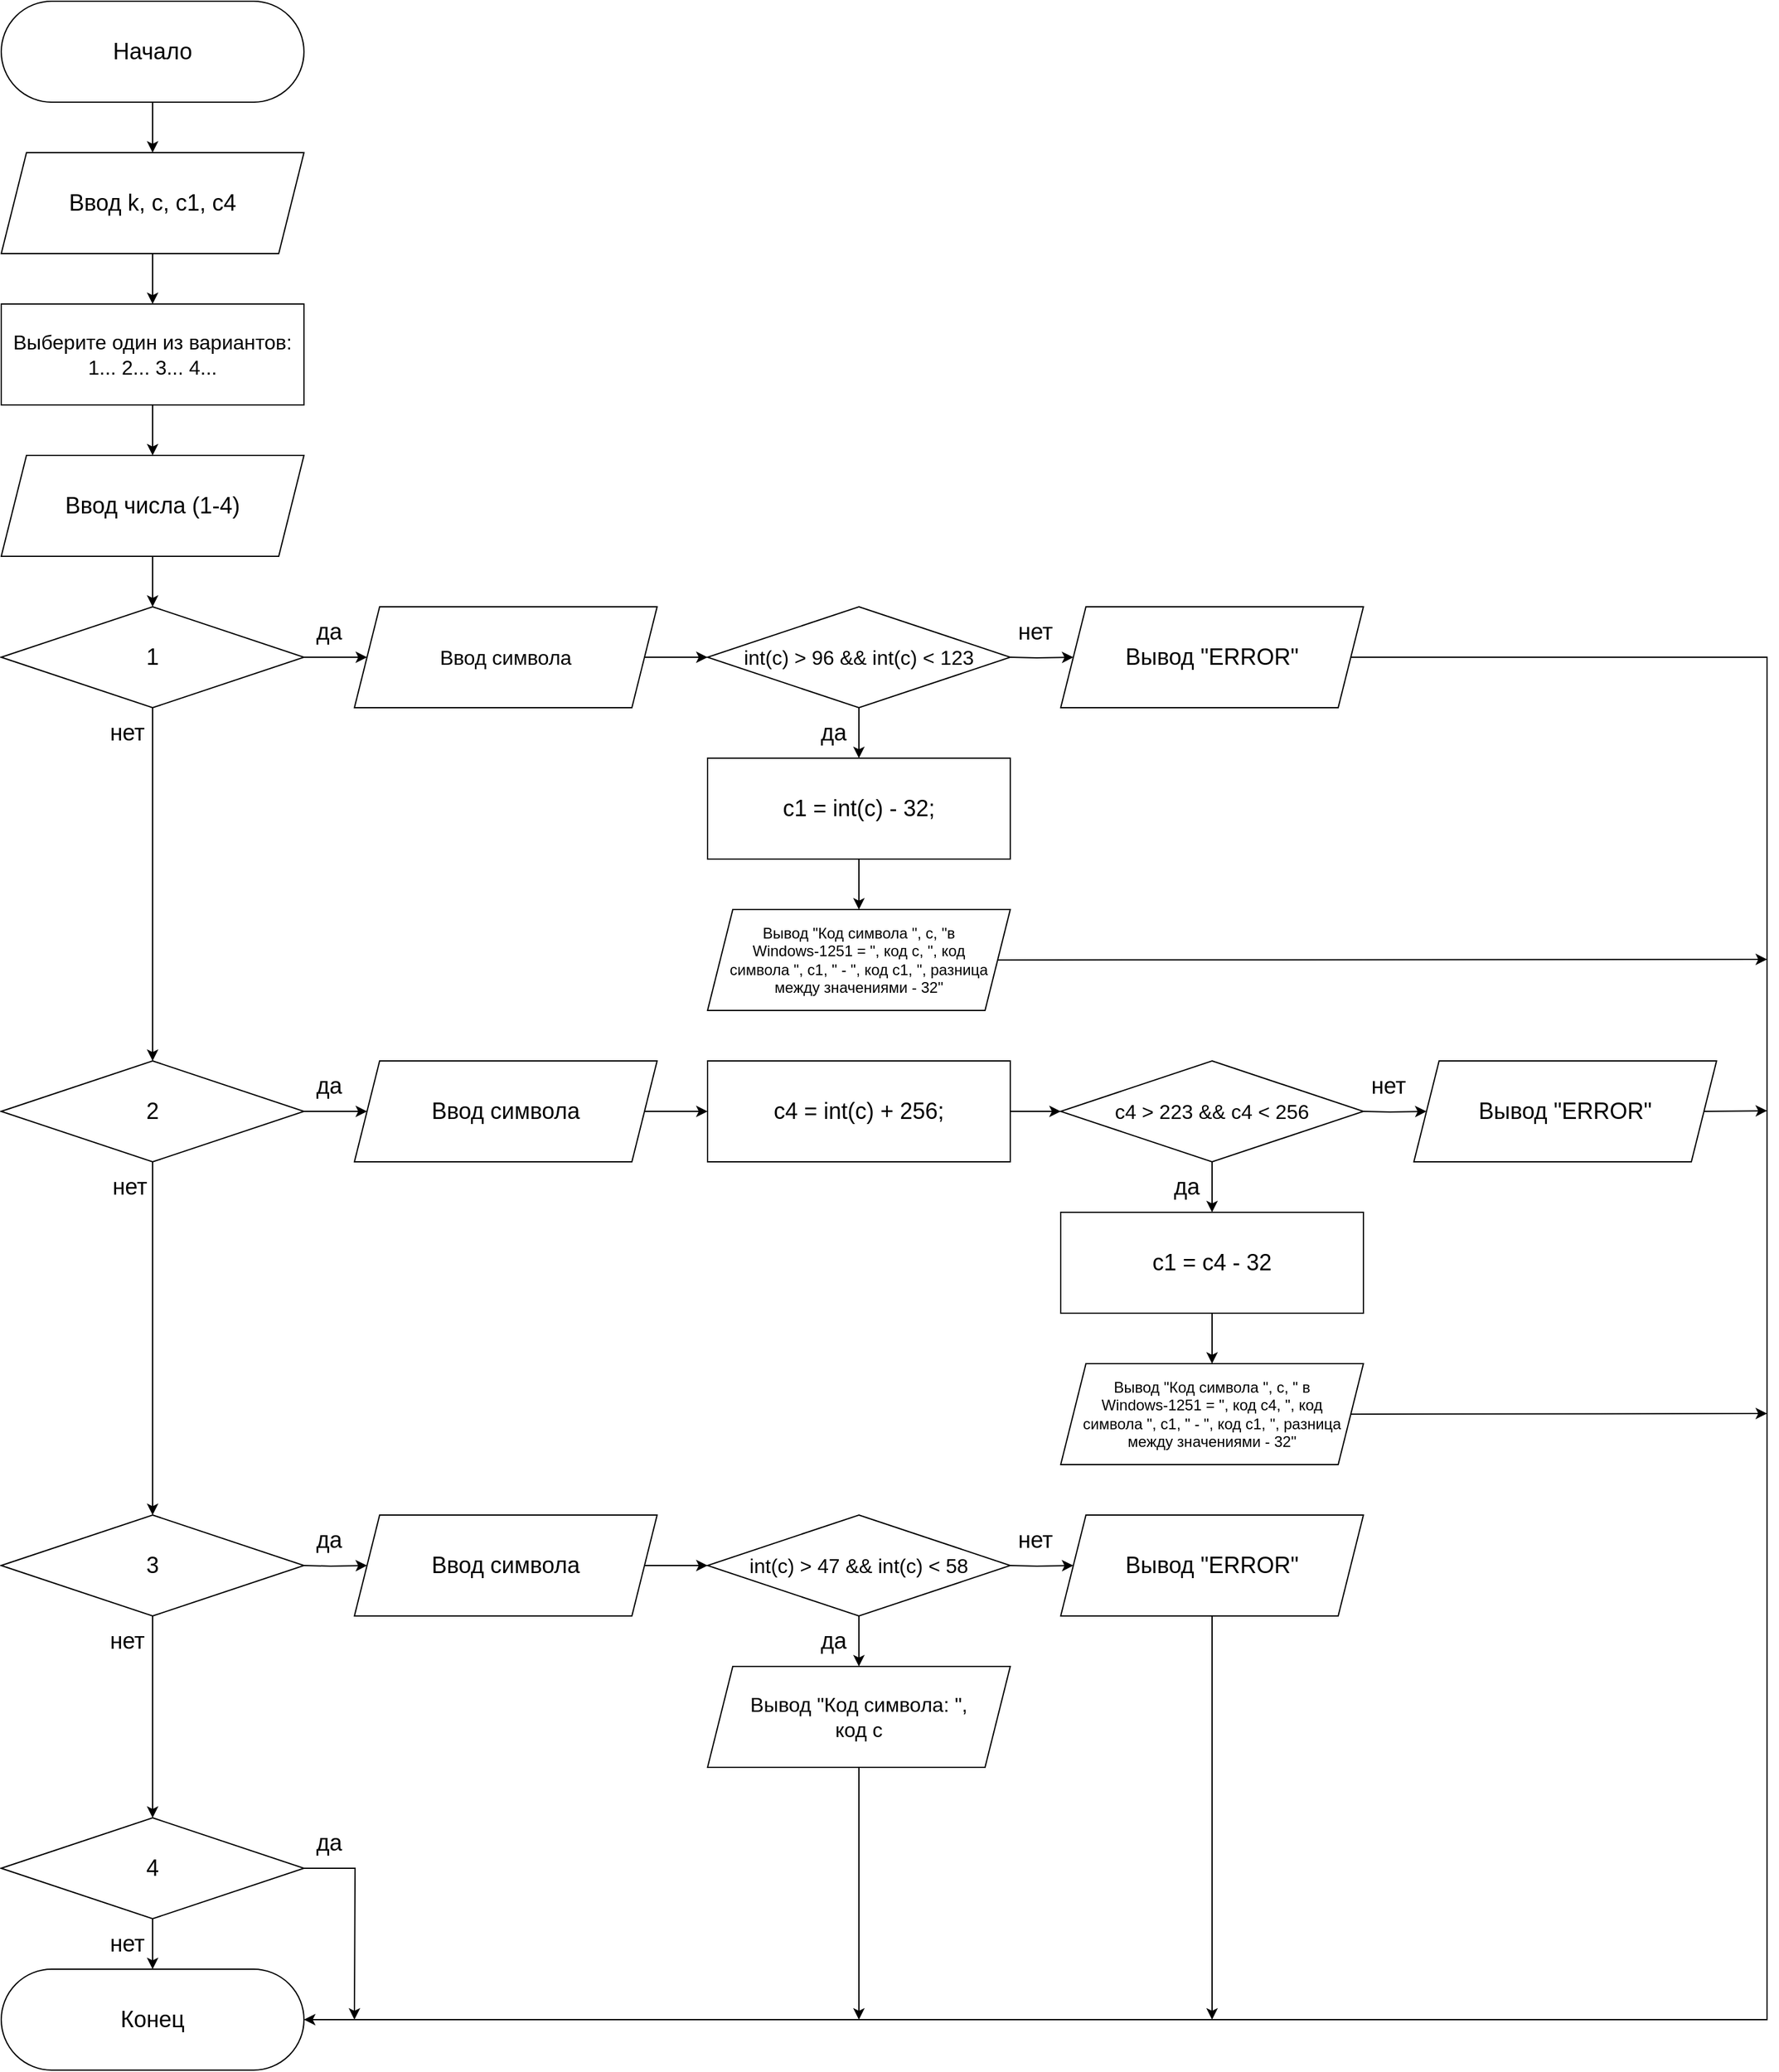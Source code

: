 <mxfile version="20.3.0" type="device"><diagram id="agtCJdqXNzTBRyNanDMa" name="Страница 1"><mxGraphModel dx="2595" dy="2108" grid="0" gridSize="10" guides="1" tooltips="1" connect="1" arrows="1" fold="1" page="0" pageScale="1" pageWidth="827" pageHeight="1169" math="0" shadow="0"><root><mxCell id="0"/><mxCell id="1" parent="0"/><mxCell id="QudrZodUDkM5dhmA7wi9-22" style="edgeStyle=orthogonalEdgeStyle;rounded=0;orthogonalLoop=1;jettySize=auto;html=1;exitX=0.5;exitY=1;exitDx=0;exitDy=0;entryX=0.5;entryY=0;entryDx=0;entryDy=0;fontSize=18;" parent="1" source="QudrZodUDkM5dhmA7wi9-1" edge="1"><mxGeometry relative="1" as="geometry"><mxPoint x="160" y="40" as="targetPoint"/></mxGeometry></mxCell><mxCell id="QudrZodUDkM5dhmA7wi9-1" value="Начало" style="rounded=1;whiteSpace=wrap;html=1;arcSize=50;fontSize=18;" parent="1" vertex="1"><mxGeometry x="40" y="-80" width="240" height="80" as="geometry"/></mxCell><mxCell id="QudrZodUDkM5dhmA7wi9-23" style="edgeStyle=orthogonalEdgeStyle;rounded=0;orthogonalLoop=1;jettySize=auto;html=1;exitX=0.5;exitY=1;exitDx=0;exitDy=0;entryX=0.5;entryY=0;entryDx=0;entryDy=0;fontSize=16;" parent="1" source="QudrZodUDkM5dhmA7wi9-2" target="QudrZodUDkM5dhmA7wi9-3" edge="1"><mxGeometry relative="1" as="geometry"/></mxCell><mxCell id="QudrZodUDkM5dhmA7wi9-2" value="Выберите один из вариантов:&lt;br style=&quot;font-size: 16px;&quot;&gt;1... 2... 3... 4..." style="rounded=0;whiteSpace=wrap;html=1;fontSize=16;" parent="1" vertex="1"><mxGeometry x="40" y="160" width="240" height="80" as="geometry"/></mxCell><mxCell id="QudrZodUDkM5dhmA7wi9-21" style="edgeStyle=orthogonalEdgeStyle;rounded=0;orthogonalLoop=1;jettySize=auto;html=1;exitX=0.5;exitY=1;exitDx=0;exitDy=0;entryX=0.5;entryY=0;entryDx=0;entryDy=0;fontSize=18;" parent="1" source="QudrZodUDkM5dhmA7wi9-3" target="QudrZodUDkM5dhmA7wi9-4" edge="1"><mxGeometry relative="1" as="geometry"/></mxCell><mxCell id="QudrZodUDkM5dhmA7wi9-3" value="Ввод числа (1-4)" style="shape=parallelogram;perimeter=parallelogramPerimeter;whiteSpace=wrap;html=1;fixedSize=1;fontSize=18;" parent="1" vertex="1"><mxGeometry x="40" y="280" width="240" height="80" as="geometry"/></mxCell><mxCell id="QudrZodUDkM5dhmA7wi9-24" style="edgeStyle=orthogonalEdgeStyle;rounded=0;orthogonalLoop=1;jettySize=auto;html=1;exitX=1;exitY=0.5;exitDx=0;exitDy=0;entryX=0;entryY=0.5;entryDx=0;entryDy=0;fontSize=18;" parent="1" source="QudrZodUDkM5dhmA7wi9-4" target="QudrZodUDkM5dhmA7wi9-7" edge="1"><mxGeometry relative="1" as="geometry"/></mxCell><mxCell id="QudrZodUDkM5dhmA7wi9-26" style="edgeStyle=orthogonalEdgeStyle;rounded=0;orthogonalLoop=1;jettySize=auto;html=1;exitX=0.5;exitY=1;exitDx=0;exitDy=0;entryX=0.5;entryY=0;entryDx=0;entryDy=0;" parent="1" source="QudrZodUDkM5dhmA7wi9-4" target="QudrZodUDkM5dhmA7wi9-25" edge="1"><mxGeometry relative="1" as="geometry"/></mxCell><mxCell id="QudrZodUDkM5dhmA7wi9-4" value="1" style="rhombus;whiteSpace=wrap;html=1;fontSize=18;" parent="1" vertex="1"><mxGeometry x="40" y="400" width="240" height="80" as="geometry"/></mxCell><mxCell id="QudrZodUDkM5dhmA7wi9-13" style="edgeStyle=orthogonalEdgeStyle;rounded=0;orthogonalLoop=1;jettySize=auto;html=1;exitX=1;exitY=0.5;exitDx=0;exitDy=0;entryX=0;entryY=0.5;entryDx=0;entryDy=0;fontSize=16;" parent="1" source="QudrZodUDkM5dhmA7wi9-7" edge="1"><mxGeometry relative="1" as="geometry"><mxPoint x="600" y="440" as="targetPoint"/></mxGeometry></mxCell><mxCell id="QudrZodUDkM5dhmA7wi9-7" value="Ввод символа" style="shape=parallelogram;perimeter=parallelogramPerimeter;whiteSpace=wrap;html=1;fixedSize=1;fontSize=16;" parent="1" vertex="1"><mxGeometry x="320" y="400" width="240" height="80" as="geometry"/></mxCell><mxCell id="QudrZodUDkM5dhmA7wi9-20" style="edgeStyle=orthogonalEdgeStyle;rounded=0;orthogonalLoop=1;jettySize=auto;html=1;exitX=0.5;exitY=1;exitDx=0;exitDy=0;entryX=0.5;entryY=0;entryDx=0;entryDy=0;" parent="1" source="QudrZodUDkM5dhmA7wi9-9" target="QudrZodUDkM5dhmA7wi9-18" edge="1"><mxGeometry relative="1" as="geometry"/></mxCell><mxCell id="QudrZodUDkM5dhmA7wi9-9" value="c1 = int(c) - 32;" style="rounded=0;whiteSpace=wrap;html=1;fontSize=18;" parent="1" vertex="1"><mxGeometry x="600" y="520" width="240" height="80" as="geometry"/></mxCell><mxCell id="QudrZodUDkM5dhmA7wi9-15" style="edgeStyle=orthogonalEdgeStyle;rounded=0;orthogonalLoop=1;jettySize=auto;html=1;exitX=0.5;exitY=1;exitDx=0;exitDy=0;entryX=0.5;entryY=0;entryDx=0;entryDy=0;fontSize=16;" parent="1" source="QudrZodUDkM5dhmA7wi9-12" target="QudrZodUDkM5dhmA7wi9-9" edge="1"><mxGeometry relative="1" as="geometry"/></mxCell><mxCell id="QudrZodUDkM5dhmA7wi9-12" value="int(c) &amp;gt; 96 &amp;amp;&amp;amp; int(c) &amp;lt; 123" style="rhombus;whiteSpace=wrap;html=1;fontSize=16;" parent="1" vertex="1"><mxGeometry x="600" y="400" width="240" height="80" as="geometry"/></mxCell><mxCell id="z2oIUApcygCiEVcLjsDu-2" style="edgeStyle=orthogonalEdgeStyle;rounded=0;orthogonalLoop=1;jettySize=auto;html=1;exitX=1;exitY=0.5;exitDx=0;exitDy=0;" edge="1" parent="1" source="QudrZodUDkM5dhmA7wi9-18"><mxGeometry relative="1" as="geometry"><mxPoint x="1440" y="679.5" as="targetPoint"/></mxGeometry></mxCell><mxCell id="QudrZodUDkM5dhmA7wi9-18" value="Вывод &quot;Код символа &quot;, c, &quot;в &lt;br&gt;Windows-1251 = &quot;, код c, &quot;, код &lt;br&gt;символа &quot;, c1, &quot; - &quot;, код c1, &quot;, разница между значениями - 32&quot;" style="shape=parallelogram;perimeter=parallelogramPerimeter;whiteSpace=wrap;html=1;fixedSize=1;" parent="1" vertex="1"><mxGeometry x="600" y="640" width="240" height="80" as="geometry"/></mxCell><mxCell id="QudrZodUDkM5dhmA7wi9-85" style="edgeStyle=orthogonalEdgeStyle;rounded=0;orthogonalLoop=1;jettySize=auto;html=1;exitX=1;exitY=0.5;exitDx=0;exitDy=0;fontSize=18;" parent="1" source="QudrZodUDkM5dhmA7wi9-25" target="QudrZodUDkM5dhmA7wi9-31" edge="1"><mxGeometry relative="1" as="geometry"/></mxCell><mxCell id="QudrZodUDkM5dhmA7wi9-25" value="2" style="rhombus;whiteSpace=wrap;html=1;fontSize=18;" parent="1" vertex="1"><mxGeometry x="40" y="760" width="240" height="80" as="geometry"/></mxCell><mxCell id="QudrZodUDkM5dhmA7wi9-30" style="edgeStyle=orthogonalEdgeStyle;rounded=0;orthogonalLoop=1;jettySize=auto;html=1;exitX=1;exitY=0.5;exitDx=0;exitDy=0;entryX=0;entryY=0.5;entryDx=0;entryDy=0;fontSize=18;" parent="1" source="QudrZodUDkM5dhmA7wi9-31" edge="1"><mxGeometry relative="1" as="geometry"><mxPoint x="600" y="800" as="targetPoint"/></mxGeometry></mxCell><mxCell id="QudrZodUDkM5dhmA7wi9-31" value="Ввод символа" style="shape=parallelogram;perimeter=parallelogramPerimeter;whiteSpace=wrap;html=1;fixedSize=1;fontSize=18;" parent="1" vertex="1"><mxGeometry x="320" y="760" width="240" height="80" as="geometry"/></mxCell><mxCell id="QudrZodUDkM5dhmA7wi9-32" style="edgeStyle=orthogonalEdgeStyle;rounded=0;orthogonalLoop=1;jettySize=auto;html=1;exitX=0.5;exitY=1;exitDx=0;exitDy=0;entryX=0.5;entryY=0;entryDx=0;entryDy=0;" parent="1" source="QudrZodUDkM5dhmA7wi9-33" target="QudrZodUDkM5dhmA7wi9-39" edge="1"><mxGeometry relative="1" as="geometry"/></mxCell><mxCell id="QudrZodUDkM5dhmA7wi9-33" value="c1 = c4 - 32" style="rounded=0;whiteSpace=wrap;html=1;fontSize=18;" parent="1" vertex="1"><mxGeometry x="880" y="880" width="240" height="80" as="geometry"/></mxCell><mxCell id="QudrZodUDkM5dhmA7wi9-37" style="edgeStyle=orthogonalEdgeStyle;rounded=0;orthogonalLoop=1;jettySize=auto;html=1;exitX=0.5;exitY=1;exitDx=0;exitDy=0;entryX=0.5;entryY=0;entryDx=0;entryDy=0;fontSize=16;" parent="1" source="QudrZodUDkM5dhmA7wi9-38" target="QudrZodUDkM5dhmA7wi9-33" edge="1"><mxGeometry relative="1" as="geometry"/></mxCell><mxCell id="QudrZodUDkM5dhmA7wi9-38" value="c4 &amp;gt; 223 &amp;amp;&amp;amp; c4 &amp;lt; 256" style="rhombus;whiteSpace=wrap;html=1;fontSize=16;" parent="1" vertex="1"><mxGeometry x="880" y="760" width="240" height="80" as="geometry"/></mxCell><mxCell id="z2oIUApcygCiEVcLjsDu-5" style="edgeStyle=orthogonalEdgeStyle;rounded=0;orthogonalLoop=1;jettySize=auto;html=1;exitX=1;exitY=0.5;exitDx=0;exitDy=0;" edge="1" parent="1" source="QudrZodUDkM5dhmA7wi9-39"><mxGeometry relative="1" as="geometry"><mxPoint x="1440" y="1039.5" as="targetPoint"/></mxGeometry></mxCell><mxCell id="QudrZodUDkM5dhmA7wi9-39" value="Вывод&amp;nbsp;&quot;Код символа &quot;, c, &quot; в &lt;br&gt;Windows-1251 = &quot;, код c4, &quot;, код &lt;br&gt;символа &quot;, c1, &quot; - &quot;, код c1, &quot;, разница между значениями - 32&quot;" style="shape=parallelogram;perimeter=parallelogramPerimeter;whiteSpace=wrap;html=1;fixedSize=1;" parent="1" vertex="1"><mxGeometry x="880" y="1000" width="240" height="80" as="geometry"/></mxCell><mxCell id="QudrZodUDkM5dhmA7wi9-41" style="edgeStyle=orthogonalEdgeStyle;rounded=0;orthogonalLoop=1;jettySize=auto;html=1;exitX=0.5;exitY=1;exitDx=0;exitDy=0;entryX=0.5;entryY=0;entryDx=0;entryDy=0;fontSize=16;" parent="1" source="QudrZodUDkM5dhmA7wi9-40" target="QudrZodUDkM5dhmA7wi9-2" edge="1"><mxGeometry relative="1" as="geometry"/></mxCell><mxCell id="QudrZodUDkM5dhmA7wi9-40" value="Ввод k, c, c1, c4" style="shape=parallelogram;perimeter=parallelogramPerimeter;whiteSpace=wrap;html=1;fixedSize=1;fontSize=18;" parent="1" vertex="1"><mxGeometry x="40" y="40" width="240" height="80" as="geometry"/></mxCell><mxCell id="QudrZodUDkM5dhmA7wi9-43" style="edgeStyle=orthogonalEdgeStyle;rounded=0;orthogonalLoop=1;jettySize=auto;html=1;exitX=1;exitY=0.5;exitDx=0;exitDy=0;fontSize=16;" parent="1" source="QudrZodUDkM5dhmA7wi9-42" edge="1"><mxGeometry relative="1" as="geometry"><mxPoint x="880" y="800" as="targetPoint"/><Array as="points"><mxPoint x="880" y="800"/></Array></mxGeometry></mxCell><mxCell id="QudrZodUDkM5dhmA7wi9-42" value="c4 = int(c) + 256;" style="rounded=0;whiteSpace=wrap;html=1;fontSize=18;" parent="1" vertex="1"><mxGeometry x="600" y="760" width="240" height="80" as="geometry"/></mxCell><mxCell id="QudrZodUDkM5dhmA7wi9-44" style="edgeStyle=orthogonalEdgeStyle;rounded=0;orthogonalLoop=1;jettySize=auto;html=1;exitX=1;exitY=0.5;exitDx=0;exitDy=0;entryX=0;entryY=0.5;entryDx=0;entryDy=0;fontSize=18;" parent="1" target="QudrZodUDkM5dhmA7wi9-45" edge="1"><mxGeometry relative="1" as="geometry"><mxPoint x="280" y="1160" as="sourcePoint"/></mxGeometry></mxCell><mxCell id="QudrZodUDkM5dhmA7wi9-50" style="edgeStyle=orthogonalEdgeStyle;rounded=0;orthogonalLoop=1;jettySize=auto;html=1;exitX=1;exitY=0.5;exitDx=0;exitDy=0;entryX=0;entryY=0.5;entryDx=0;entryDy=0;fontSize=16;" parent="1" source="QudrZodUDkM5dhmA7wi9-45" target="QudrZodUDkM5dhmA7wi9-48" edge="1"><mxGeometry relative="1" as="geometry"/></mxCell><mxCell id="QudrZodUDkM5dhmA7wi9-45" value="Ввод символа" style="shape=parallelogram;perimeter=parallelogramPerimeter;whiteSpace=wrap;html=1;fixedSize=1;fontSize=18;" parent="1" vertex="1"><mxGeometry x="320" y="1120" width="240" height="80" as="geometry"/></mxCell><mxCell id="QudrZodUDkM5dhmA7wi9-46" style="edgeStyle=orthogonalEdgeStyle;rounded=0;orthogonalLoop=1;jettySize=auto;html=1;exitX=0.5;exitY=1;exitDx=0;exitDy=0;entryX=0.5;entryY=0;entryDx=0;entryDy=0;" parent="1" target="QudrZodUDkM5dhmA7wi9-47" edge="1" source="QudrZodUDkM5dhmA7wi9-25"><mxGeometry relative="1" as="geometry"><mxPoint x="160" y="880" as="sourcePoint"/></mxGeometry></mxCell><mxCell id="QudrZodUDkM5dhmA7wi9-47" value="3" style="rhombus;whiteSpace=wrap;html=1;fontSize=18;" parent="1" vertex="1"><mxGeometry x="40" y="1120" width="240" height="80" as="geometry"/></mxCell><mxCell id="QudrZodUDkM5dhmA7wi9-51" style="edgeStyle=orthogonalEdgeStyle;rounded=0;orthogonalLoop=1;jettySize=auto;html=1;exitX=0.5;exitY=1;exitDx=0;exitDy=0;entryX=0.5;entryY=0;entryDx=0;entryDy=0;fontSize=16;" parent="1" source="QudrZodUDkM5dhmA7wi9-48" edge="1"><mxGeometry relative="1" as="geometry"><mxPoint x="720" y="1240" as="targetPoint"/></mxGeometry></mxCell><mxCell id="QudrZodUDkM5dhmA7wi9-48" value="int(c) &amp;gt; 47 &amp;amp;&amp;amp; int(c) &amp;lt; 58" style="rhombus;whiteSpace=wrap;html=1;fontSize=16;" parent="1" vertex="1"><mxGeometry x="600" y="1120" width="240" height="80" as="geometry"/></mxCell><mxCell id="z2oIUApcygCiEVcLjsDu-3" style="edgeStyle=orthogonalEdgeStyle;rounded=0;orthogonalLoop=1;jettySize=auto;html=1;exitX=0.5;exitY=1;exitDx=0;exitDy=0;" edge="1" parent="1" source="QudrZodUDkM5dhmA7wi9-52"><mxGeometry relative="1" as="geometry"><mxPoint x="720" y="1520" as="targetPoint"/></mxGeometry></mxCell><mxCell id="QudrZodUDkM5dhmA7wi9-52" value="Вывод &quot;Код символа: &quot;, &lt;br&gt;код c" style="shape=parallelogram;perimeter=parallelogramPerimeter;whiteSpace=wrap;html=1;fixedSize=1;fontSize=16;" parent="1" vertex="1"><mxGeometry x="600" y="1240" width="240" height="80" as="geometry"/></mxCell><mxCell id="QudrZodUDkM5dhmA7wi9-53" style="edgeStyle=orthogonalEdgeStyle;rounded=0;orthogonalLoop=1;jettySize=auto;html=1;exitX=0.5;exitY=1;exitDx=0;exitDy=0;fontSize=18;" parent="1" edge="1"><mxGeometry relative="1" as="geometry"><mxPoint x="160" y="1200" as="sourcePoint"/><mxPoint x="160" y="1360" as="targetPoint"/><Array as="points"><mxPoint x="160" y="1350"/><mxPoint x="160" y="1350"/></Array></mxGeometry></mxCell><mxCell id="QudrZodUDkM5dhmA7wi9-56" style="edgeStyle=orthogonalEdgeStyle;rounded=0;orthogonalLoop=1;jettySize=auto;html=1;exitX=0.5;exitY=1;exitDx=0;exitDy=0;entryX=0.5;entryY=0;entryDx=0;entryDy=0;fontSize=18;" parent="1" source="QudrZodUDkM5dhmA7wi9-54" target="QudrZodUDkM5dhmA7wi9-55" edge="1"><mxGeometry relative="1" as="geometry"/></mxCell><mxCell id="QudrZodUDkM5dhmA7wi9-58" style="edgeStyle=orthogonalEdgeStyle;rounded=0;orthogonalLoop=1;jettySize=auto;html=1;exitX=1;exitY=0.5;exitDx=0;exitDy=0;fontSize=18;" parent="1" source="QudrZodUDkM5dhmA7wi9-54" edge="1"><mxGeometry relative="1" as="geometry"><mxPoint x="320" y="1520" as="targetPoint"/></mxGeometry></mxCell><mxCell id="QudrZodUDkM5dhmA7wi9-54" value="4" style="rhombus;whiteSpace=wrap;html=1;fontSize=18;" parent="1" vertex="1"><mxGeometry x="40" y="1360" width="240" height="80" as="geometry"/></mxCell><mxCell id="QudrZodUDkM5dhmA7wi9-55" value="Конец" style="rounded=1;whiteSpace=wrap;html=1;arcSize=50;fontSize=18;" parent="1" vertex="1"><mxGeometry x="40" y="1480" width="240" height="80" as="geometry"/></mxCell><mxCell id="QudrZodUDkM5dhmA7wi9-61" style="edgeStyle=orthogonalEdgeStyle;rounded=0;orthogonalLoop=1;jettySize=auto;html=1;exitX=1;exitY=0.5;exitDx=0;exitDy=0;entryX=0;entryY=0.5;entryDx=0;entryDy=0;fontSize=16;" parent="1" target="QudrZodUDkM5dhmA7wi9-62" edge="1"><mxGeometry relative="1" as="geometry"><mxPoint x="840" y="440" as="sourcePoint"/></mxGeometry></mxCell><mxCell id="z2oIUApcygCiEVcLjsDu-1" style="edgeStyle=orthogonalEdgeStyle;rounded=0;orthogonalLoop=1;jettySize=auto;html=1;exitX=1;exitY=0.5;exitDx=0;exitDy=0;entryX=1;entryY=0.5;entryDx=0;entryDy=0;" edge="1" parent="1" source="QudrZodUDkM5dhmA7wi9-62" target="QudrZodUDkM5dhmA7wi9-55"><mxGeometry relative="1" as="geometry"><Array as="points"><mxPoint x="1440" y="440"/><mxPoint x="1440" y="1520"/></Array></mxGeometry></mxCell><mxCell id="QudrZodUDkM5dhmA7wi9-62" value="Вывод &quot;ERROR&quot;" style="shape=parallelogram;perimeter=parallelogramPerimeter;whiteSpace=wrap;html=1;fixedSize=1;fontSize=18;" parent="1" vertex="1"><mxGeometry x="880" y="400" width="240" height="80" as="geometry"/></mxCell><mxCell id="QudrZodUDkM5dhmA7wi9-63" style="edgeStyle=orthogonalEdgeStyle;rounded=0;orthogonalLoop=1;jettySize=auto;html=1;exitX=1;exitY=0.5;exitDx=0;exitDy=0;entryX=0;entryY=0.5;entryDx=0;entryDy=0;fontSize=16;" parent="1" target="QudrZodUDkM5dhmA7wi9-64" edge="1"><mxGeometry relative="1" as="geometry"><mxPoint x="1120" y="800" as="sourcePoint"/></mxGeometry></mxCell><mxCell id="z2oIUApcygCiEVcLjsDu-6" style="edgeStyle=orthogonalEdgeStyle;rounded=0;orthogonalLoop=1;jettySize=auto;html=1;exitX=1;exitY=0.5;exitDx=0;exitDy=0;" edge="1" parent="1" source="QudrZodUDkM5dhmA7wi9-64"><mxGeometry relative="1" as="geometry"><mxPoint x="1440" y="799.5" as="targetPoint"/></mxGeometry></mxCell><mxCell id="QudrZodUDkM5dhmA7wi9-64" value="Вывод &quot;ERROR&quot;" style="shape=parallelogram;perimeter=parallelogramPerimeter;whiteSpace=wrap;html=1;fixedSize=1;fontSize=18;" parent="1" vertex="1"><mxGeometry x="1160" y="760" width="240" height="80" as="geometry"/></mxCell><mxCell id="QudrZodUDkM5dhmA7wi9-65" style="edgeStyle=orthogonalEdgeStyle;rounded=0;orthogonalLoop=1;jettySize=auto;html=1;exitX=1;exitY=0.5;exitDx=0;exitDy=0;entryX=0;entryY=0.5;entryDx=0;entryDy=0;fontSize=16;" parent="1" target="QudrZodUDkM5dhmA7wi9-66" edge="1"><mxGeometry relative="1" as="geometry"><mxPoint x="840" y="1160" as="sourcePoint"/></mxGeometry></mxCell><mxCell id="z2oIUApcygCiEVcLjsDu-4" style="edgeStyle=orthogonalEdgeStyle;rounded=0;orthogonalLoop=1;jettySize=auto;html=1;exitX=0.5;exitY=1;exitDx=0;exitDy=0;" edge="1" parent="1" source="QudrZodUDkM5dhmA7wi9-66"><mxGeometry relative="1" as="geometry"><mxPoint x="1000" y="1520" as="targetPoint"/></mxGeometry></mxCell><mxCell id="QudrZodUDkM5dhmA7wi9-66" value="Вывод &quot;ERROR&quot;" style="shape=parallelogram;perimeter=parallelogramPerimeter;whiteSpace=wrap;html=1;fixedSize=1;fontSize=18;" parent="1" vertex="1"><mxGeometry x="880" y="1120" width="240" height="80" as="geometry"/></mxCell><mxCell id="QudrZodUDkM5dhmA7wi9-76" value="да" style="text;html=1;strokeColor=none;fillColor=none;align=center;verticalAlign=middle;whiteSpace=wrap;rounded=0;fontSize=18;" parent="1" vertex="1"><mxGeometry x="280" y="400" width="40" height="40" as="geometry"/></mxCell><mxCell id="QudrZodUDkM5dhmA7wi9-77" value="да" style="text;html=1;strokeColor=none;fillColor=none;align=center;verticalAlign=middle;whiteSpace=wrap;rounded=0;fontSize=18;" parent="1" vertex="1"><mxGeometry x="680" y="480" width="40" height="40" as="geometry"/></mxCell><mxCell id="QudrZodUDkM5dhmA7wi9-80" value="да" style="text;html=1;strokeColor=none;fillColor=none;align=center;verticalAlign=middle;whiteSpace=wrap;rounded=0;fontSize=18;" parent="1" vertex="1"><mxGeometry x="280" y="1360" width="40" height="40" as="geometry"/></mxCell><mxCell id="QudrZodUDkM5dhmA7wi9-83" value="да" style="text;html=1;strokeColor=none;fillColor=none;align=center;verticalAlign=middle;whiteSpace=wrap;rounded=0;fontSize=18;" parent="1" vertex="1"><mxGeometry x="280" y="760" width="40" height="40" as="geometry"/></mxCell><mxCell id="QudrZodUDkM5dhmA7wi9-87" value="да" style="text;html=1;strokeColor=none;fillColor=none;align=center;verticalAlign=middle;whiteSpace=wrap;rounded=0;fontSize=18;" parent="1" vertex="1"><mxGeometry x="960" y="840" width="40" height="40" as="geometry"/></mxCell><mxCell id="QudrZodUDkM5dhmA7wi9-88" value="да" style="text;html=1;strokeColor=none;fillColor=none;align=center;verticalAlign=middle;whiteSpace=wrap;rounded=0;fontSize=18;" parent="1" vertex="1"><mxGeometry x="280" y="1120" width="40" height="40" as="geometry"/></mxCell><mxCell id="QudrZodUDkM5dhmA7wi9-89" value="да" style="text;html=1;strokeColor=none;fillColor=none;align=center;verticalAlign=middle;whiteSpace=wrap;rounded=0;fontSize=18;" parent="1" vertex="1"><mxGeometry x="680" y="1200" width="40" height="40" as="geometry"/></mxCell><mxCell id="QudrZodUDkM5dhmA7wi9-90" value="нет" style="text;html=1;strokeColor=none;fillColor=none;align=center;verticalAlign=middle;whiteSpace=wrap;rounded=0;fontSize=18;" parent="1" vertex="1"><mxGeometry x="120" y="1440" width="40" height="40" as="geometry"/></mxCell><mxCell id="QudrZodUDkM5dhmA7wi9-91" value="нет" style="text;html=1;strokeColor=none;fillColor=none;align=center;verticalAlign=middle;whiteSpace=wrap;rounded=0;fontSize=18;" parent="1" vertex="1"><mxGeometry x="840" y="1120" width="40" height="40" as="geometry"/></mxCell><mxCell id="QudrZodUDkM5dhmA7wi9-92" value="нет" style="text;html=1;strokeColor=none;fillColor=none;align=center;verticalAlign=middle;whiteSpace=wrap;rounded=0;fontSize=18;" parent="1" vertex="1"><mxGeometry x="120" y="1200" width="40" height="40" as="geometry"/></mxCell><mxCell id="QudrZodUDkM5dhmA7wi9-93" value="нет" style="text;html=1;strokeColor=none;fillColor=none;align=center;verticalAlign=middle;whiteSpace=wrap;rounded=0;fontSize=18;" parent="1" vertex="1"><mxGeometry x="122" y="840" width="40" height="40" as="geometry"/></mxCell><mxCell id="QudrZodUDkM5dhmA7wi9-94" value="нет" style="text;html=1;strokeColor=none;fillColor=none;align=center;verticalAlign=middle;whiteSpace=wrap;rounded=0;fontSize=18;" parent="1" vertex="1"><mxGeometry x="120" y="480" width="40" height="40" as="geometry"/></mxCell><mxCell id="QudrZodUDkM5dhmA7wi9-96" value="нет" style="text;html=1;strokeColor=none;fillColor=none;align=center;verticalAlign=middle;whiteSpace=wrap;rounded=0;fontSize=18;" parent="1" vertex="1"><mxGeometry x="840" y="400" width="40" height="40" as="geometry"/></mxCell><mxCell id="QudrZodUDkM5dhmA7wi9-99" value="нет" style="text;html=1;strokeColor=none;fillColor=none;align=center;verticalAlign=middle;whiteSpace=wrap;rounded=0;fontSize=18;" parent="1" vertex="1"><mxGeometry x="1120" y="760" width="40" height="40" as="geometry"/></mxCell></root></mxGraphModel></diagram></mxfile>